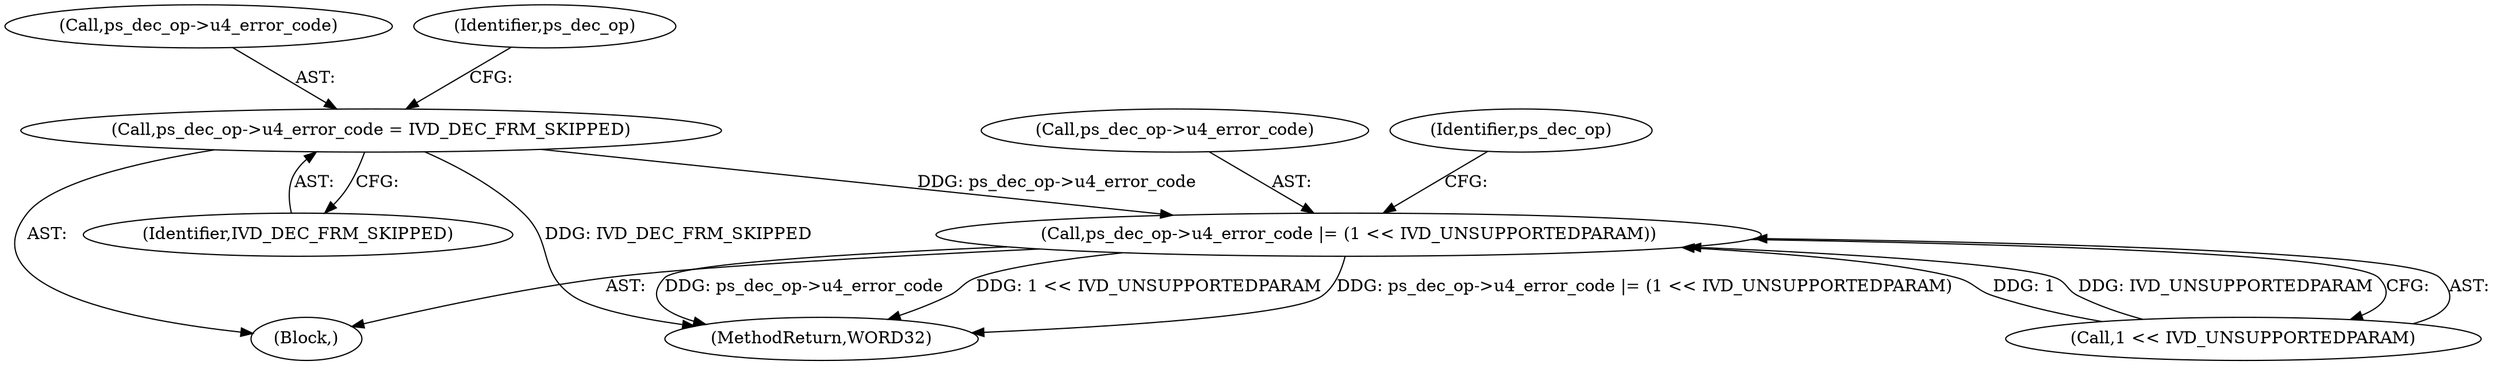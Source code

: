 digraph "0_Android_33ef7de9ddc8ea7eb9cbc440d1cf89957a0c267b@pointer" {
"1001810" [label="(Call,ps_dec_op->u4_error_code = IVD_DEC_FRM_SKIPPED)"];
"1001815" [label="(Call,ps_dec_op->u4_error_code |= (1 << IVD_UNSUPPORTEDPARAM))"];
"1001811" [label="(Call,ps_dec_op->u4_error_code)"];
"1001814" [label="(Identifier,IVD_DEC_FRM_SKIPPED)"];
"1001819" [label="(Call,1 << IVD_UNSUPPORTEDPARAM)"];
"1001810" [label="(Call,ps_dec_op->u4_error_code = IVD_DEC_FRM_SKIPPED)"];
"1001816" [label="(Call,ps_dec_op->u4_error_code)"];
"1001817" [label="(Identifier,ps_dec_op)"];
"1001824" [label="(Identifier,ps_dec_op)"];
"1001815" [label="(Call,ps_dec_op->u4_error_code |= (1 << IVD_UNSUPPORTEDPARAM))"];
"1001809" [label="(Block,)"];
"1002186" [label="(MethodReturn,WORD32)"];
"1001810" -> "1001809"  [label="AST: "];
"1001810" -> "1001814"  [label="CFG: "];
"1001811" -> "1001810"  [label="AST: "];
"1001814" -> "1001810"  [label="AST: "];
"1001817" -> "1001810"  [label="CFG: "];
"1001810" -> "1002186"  [label="DDG: IVD_DEC_FRM_SKIPPED"];
"1001810" -> "1001815"  [label="DDG: ps_dec_op->u4_error_code"];
"1001815" -> "1001809"  [label="AST: "];
"1001815" -> "1001819"  [label="CFG: "];
"1001816" -> "1001815"  [label="AST: "];
"1001819" -> "1001815"  [label="AST: "];
"1001824" -> "1001815"  [label="CFG: "];
"1001815" -> "1002186"  [label="DDG: 1 << IVD_UNSUPPORTEDPARAM"];
"1001815" -> "1002186"  [label="DDG: ps_dec_op->u4_error_code |= (1 << IVD_UNSUPPORTEDPARAM)"];
"1001815" -> "1002186"  [label="DDG: ps_dec_op->u4_error_code"];
"1001819" -> "1001815"  [label="DDG: 1"];
"1001819" -> "1001815"  [label="DDG: IVD_UNSUPPORTEDPARAM"];
}
